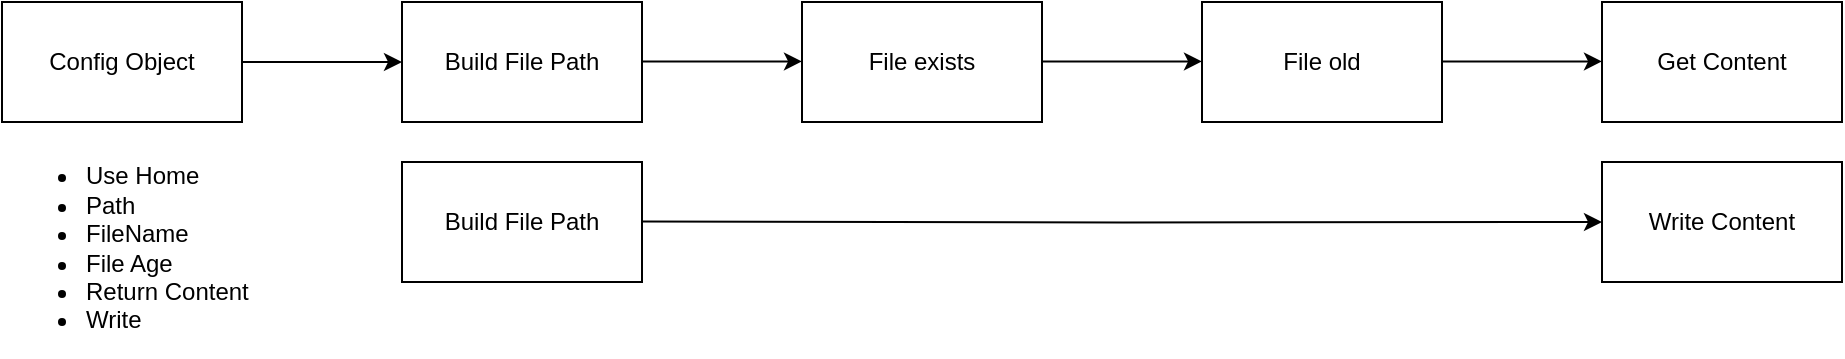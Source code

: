 <mxfile>
    <diagram id="hCz9lnnntM1T9cfL0-n4" name="Page-1">
        <mxGraphModel dx="1074" dy="612" grid="1" gridSize="10" guides="1" tooltips="1" connect="1" arrows="1" fold="1" page="1" pageScale="1" pageWidth="827" pageHeight="583" background="#FFFFFF" math="0" shadow="0">
            <root>
                <mxCell id="0"/>
                <mxCell id="1" parent="0"/>
                <mxCell id="QOGVYV6UI0j8DMHGUwdB-3" value="" style="edgeStyle=orthogonalEdgeStyle;rounded=0;orthogonalLoop=1;jettySize=auto;html=1;" parent="1" source="QOGVYV6UI0j8DMHGUwdB-1" target="QOGVYV6UI0j8DMHGUwdB-2" edge="1">
                    <mxGeometry relative="1" as="geometry"/>
                </mxCell>
                <mxCell id="QOGVYV6UI0j8DMHGUwdB-1" value="Config Object" style="rounded=0;whiteSpace=wrap;html=1;" parent="1" vertex="1">
                    <mxGeometry x="40" y="80" width="120" height="60" as="geometry"/>
                </mxCell>
                <mxCell id="QOGVYV6UI0j8DMHGUwdB-2" value="Build File Path" style="rounded=0;whiteSpace=wrap;html=1;" parent="1" vertex="1">
                    <mxGeometry x="240" y="80" width="120" height="60" as="geometry"/>
                </mxCell>
                <mxCell id="QOGVYV6UI0j8DMHGUwdB-10" value="File exists" style="rounded=0;whiteSpace=wrap;html=1;" parent="1" vertex="1">
                    <mxGeometry x="440" y="80" width="120" height="60" as="geometry"/>
                </mxCell>
                <mxCell id="QOGVYV6UI0j8DMHGUwdB-11" value="Get Content" style="rounded=0;whiteSpace=wrap;html=1;" parent="1" vertex="1">
                    <mxGeometry x="840" y="80" width="120" height="60" as="geometry"/>
                </mxCell>
                <mxCell id="QOGVYV6UI0j8DMHGUwdB-16" value="File old" style="rounded=0;whiteSpace=wrap;html=1;" parent="1" vertex="1">
                    <mxGeometry x="640" y="80" width="120" height="60" as="geometry"/>
                </mxCell>
                <mxCell id="QOGVYV6UI0j8DMHGUwdB-17" value="" style="edgeStyle=orthogonalEdgeStyle;rounded=0;orthogonalLoop=1;jettySize=auto;html=1;" parent="1" edge="1">
                    <mxGeometry relative="1" as="geometry">
                        <mxPoint x="360" y="109.71" as="sourcePoint"/>
                        <mxPoint x="440" y="109.71" as="targetPoint"/>
                    </mxGeometry>
                </mxCell>
                <mxCell id="QOGVYV6UI0j8DMHGUwdB-18" value="" style="edgeStyle=orthogonalEdgeStyle;rounded=0;orthogonalLoop=1;jettySize=auto;html=1;" parent="1" edge="1">
                    <mxGeometry relative="1" as="geometry">
                        <mxPoint x="560" y="109.71" as="sourcePoint"/>
                        <mxPoint x="640" y="109.71" as="targetPoint"/>
                    </mxGeometry>
                </mxCell>
                <mxCell id="QOGVYV6UI0j8DMHGUwdB-19" value="" style="edgeStyle=orthogonalEdgeStyle;rounded=0;orthogonalLoop=1;jettySize=auto;html=1;" parent="1" edge="1">
                    <mxGeometry relative="1" as="geometry">
                        <mxPoint x="760" y="109.71" as="sourcePoint"/>
                        <mxPoint x="840" y="109.71" as="targetPoint"/>
                    </mxGeometry>
                </mxCell>
                <mxCell id="QOGVYV6UI0j8DMHGUwdB-20" value="&lt;div align=&quot;left&quot;&gt;&lt;ul&gt;&lt;li&gt;Use Home&lt;/li&gt;&lt;li&gt;Path&lt;/li&gt;&lt;li&gt;FileName&lt;/li&gt;&lt;li&gt;File Age&lt;/li&gt;&lt;li&gt;&lt;div&gt;Return Content&lt;br&gt;&lt;/div&gt;&lt;/li&gt;&lt;li&gt;Write&lt;/li&gt;&lt;/ul&gt;&lt;/div&gt;" style="text;html=1;strokeColor=none;fillColor=none;align=left;verticalAlign=middle;whiteSpace=wrap;rounded=0;fontColor=#000000;" parent="1" vertex="1">
                    <mxGeometry x="40" y="160" width="140" height="85" as="geometry"/>
                </mxCell>
                <mxCell id="2" value="Build File Path" style="rounded=0;whiteSpace=wrap;html=1;" parent="1" vertex="1">
                    <mxGeometry x="240" y="160" width="120" height="60" as="geometry"/>
                </mxCell>
                <mxCell id="3" value="Write Content" style="rounded=0;whiteSpace=wrap;html=1;" parent="1" vertex="1">
                    <mxGeometry x="840" y="160" width="120" height="60" as="geometry"/>
                </mxCell>
                <mxCell id="4" value="" style="edgeStyle=orthogonalEdgeStyle;rounded=0;orthogonalLoop=1;jettySize=auto;html=1;entryX=0;entryY=0.5;entryDx=0;entryDy=0;" parent="1" target="3" edge="1">
                    <mxGeometry relative="1" as="geometry">
                        <mxPoint x="360" y="189.71" as="sourcePoint"/>
                        <mxPoint x="440" y="189.71" as="targetPoint"/>
                    </mxGeometry>
                </mxCell>
            </root>
        </mxGraphModel>
    </diagram>
</mxfile>